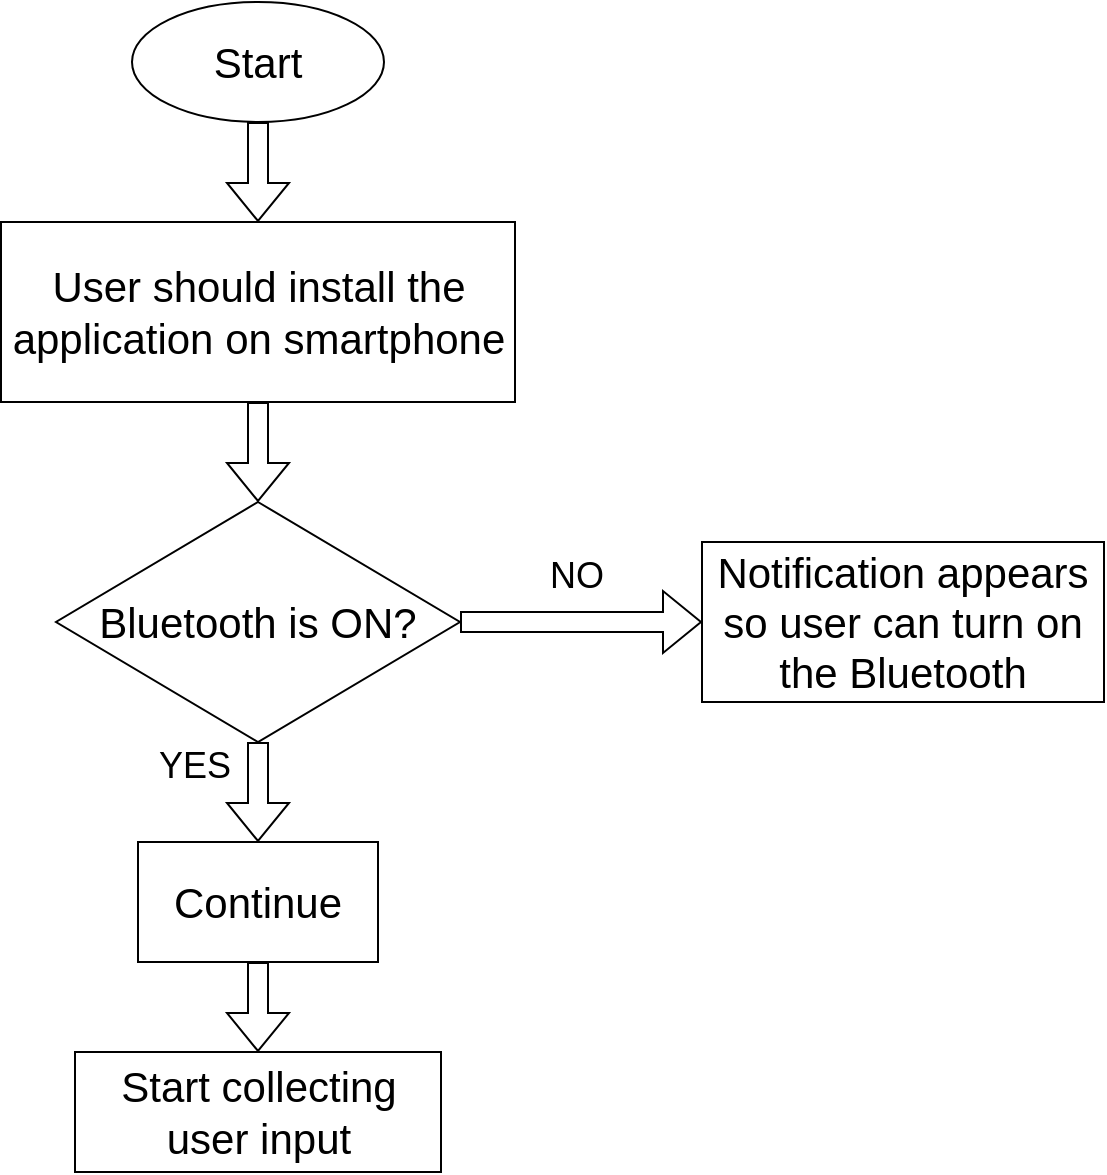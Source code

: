 <mxfile version="15.4.3" type="github">
  <diagram id="C5RBs43oDa-KdzZeNtuy" name="Page-1">
    <mxGraphModel dx="1040" dy="569" grid="1" gridSize="10" guides="1" tooltips="1" connect="1" arrows="1" fold="1" page="1" pageScale="1" pageWidth="827" pageHeight="1169" math="0" shadow="0">
      <root>
        <mxCell id="WIyWlLk6GJQsqaUBKTNV-0" />
        <mxCell id="WIyWlLk6GJQsqaUBKTNV-1" parent="WIyWlLk6GJQsqaUBKTNV-0" />
        <mxCell id="O2UF7IChX4cqMfmPYLJX-12" value="" style="edgeStyle=orthogonalEdgeStyle;shape=flexArrow;rounded=0;orthogonalLoop=1;jettySize=auto;html=1;fontSize=21;" edge="1" parent="WIyWlLk6GJQsqaUBKTNV-1" source="O2UF7IChX4cqMfmPYLJX-0" target="O2UF7IChX4cqMfmPYLJX-11">
          <mxGeometry relative="1" as="geometry" />
        </mxCell>
        <mxCell id="O2UF7IChX4cqMfmPYLJX-0" value="Start" style="ellipse;whiteSpace=wrap;html=1;fontSize=21;" vertex="1" parent="WIyWlLk6GJQsqaUBKTNV-1">
          <mxGeometry x="294" y="60" width="126" height="60" as="geometry" />
        </mxCell>
        <mxCell id="O2UF7IChX4cqMfmPYLJX-20" value="" style="edgeStyle=orthogonalEdgeStyle;shape=flexArrow;rounded=0;orthogonalLoop=1;jettySize=auto;html=1;fontSize=21;" edge="1" parent="WIyWlLk6GJQsqaUBKTNV-1" source="O2UF7IChX4cqMfmPYLJX-11" target="O2UF7IChX4cqMfmPYLJX-19">
          <mxGeometry relative="1" as="geometry" />
        </mxCell>
        <mxCell id="O2UF7IChX4cqMfmPYLJX-11" value="User should install the application on smartphone" style="whiteSpace=wrap;html=1;fontSize=21;" vertex="1" parent="WIyWlLk6GJQsqaUBKTNV-1">
          <mxGeometry x="228.5" y="170" width="257" height="90" as="geometry" />
        </mxCell>
        <mxCell id="O2UF7IChX4cqMfmPYLJX-22" value="" style="edgeStyle=orthogonalEdgeStyle;shape=flexArrow;rounded=0;orthogonalLoop=1;jettySize=auto;html=1;fontSize=21;" edge="1" parent="WIyWlLk6GJQsqaUBKTNV-1" source="O2UF7IChX4cqMfmPYLJX-19" target="O2UF7IChX4cqMfmPYLJX-21">
          <mxGeometry relative="1" as="geometry" />
        </mxCell>
        <mxCell id="O2UF7IChX4cqMfmPYLJX-24" value="" style="edgeStyle=orthogonalEdgeStyle;shape=flexArrow;rounded=0;orthogonalLoop=1;jettySize=auto;html=1;fontSize=21;" edge="1" parent="WIyWlLk6GJQsqaUBKTNV-1" source="O2UF7IChX4cqMfmPYLJX-19" target="O2UF7IChX4cqMfmPYLJX-23">
          <mxGeometry relative="1" as="geometry" />
        </mxCell>
        <mxCell id="O2UF7IChX4cqMfmPYLJX-19" value="Bluetooth is ON?" style="rhombus;whiteSpace=wrap;html=1;fontSize=21;" vertex="1" parent="WIyWlLk6GJQsqaUBKTNV-1">
          <mxGeometry x="256" y="310" width="202" height="120" as="geometry" />
        </mxCell>
        <mxCell id="O2UF7IChX4cqMfmPYLJX-28" value="" style="edgeStyle=orthogonalEdgeStyle;shape=flexArrow;rounded=0;orthogonalLoop=1;jettySize=auto;html=1;fontSize=18;" edge="1" parent="WIyWlLk6GJQsqaUBKTNV-1" source="O2UF7IChX4cqMfmPYLJX-21" target="O2UF7IChX4cqMfmPYLJX-27">
          <mxGeometry relative="1" as="geometry" />
        </mxCell>
        <mxCell id="O2UF7IChX4cqMfmPYLJX-21" value="Continue" style="whiteSpace=wrap;html=1;fontSize=21;" vertex="1" parent="WIyWlLk6GJQsqaUBKTNV-1">
          <mxGeometry x="297" y="480" width="120" height="60" as="geometry" />
        </mxCell>
        <mxCell id="O2UF7IChX4cqMfmPYLJX-23" value="Notification appears so user can turn on the Bluetooth" style="whiteSpace=wrap;html=1;fontSize=21;" vertex="1" parent="WIyWlLk6GJQsqaUBKTNV-1">
          <mxGeometry x="579" y="330" width="201" height="80" as="geometry" />
        </mxCell>
        <mxCell id="O2UF7IChX4cqMfmPYLJX-25" value="&lt;span style=&quot;font-weight: normal&quot;&gt;&lt;font style=&quot;font-size: 18px&quot;&gt;NO&lt;/font&gt;&lt;/span&gt;" style="text;strokeColor=none;fillColor=none;html=1;fontSize=24;fontStyle=1;verticalAlign=middle;align=center;" vertex="1" parent="WIyWlLk6GJQsqaUBKTNV-1">
          <mxGeometry x="485.5" y="330" width="60" height="30" as="geometry" />
        </mxCell>
        <mxCell id="O2UF7IChX4cqMfmPYLJX-26" value="&lt;span style=&quot;font-weight: normal&quot;&gt;&lt;font style=&quot;font-size: 18px&quot;&gt;YES&lt;/font&gt;&lt;/span&gt;" style="text;strokeColor=none;fillColor=none;html=1;fontSize=24;fontStyle=1;verticalAlign=middle;align=center;" vertex="1" parent="WIyWlLk6GJQsqaUBKTNV-1">
          <mxGeometry x="250" y="420" width="150" height="40" as="geometry" />
        </mxCell>
        <mxCell id="O2UF7IChX4cqMfmPYLJX-27" value="Start collecting user input" style="whiteSpace=wrap;html=1;fontSize=21;" vertex="1" parent="WIyWlLk6GJQsqaUBKTNV-1">
          <mxGeometry x="265.5" y="585" width="183" height="60" as="geometry" />
        </mxCell>
      </root>
    </mxGraphModel>
  </diagram>
</mxfile>
